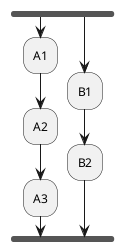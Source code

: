 {
  "sha1": "qighgre7cy95srjttkk0ema4m0ftbhi",
  "insertion": {
    "when": "2024-06-04T17:28:42.487Z",
    "user": "plantuml@gmail.com"
  }
}
@startuml

fork
:A1;
:A2;
:A3;
Fork again
:B1;
:B2;
End fork

@enduml

